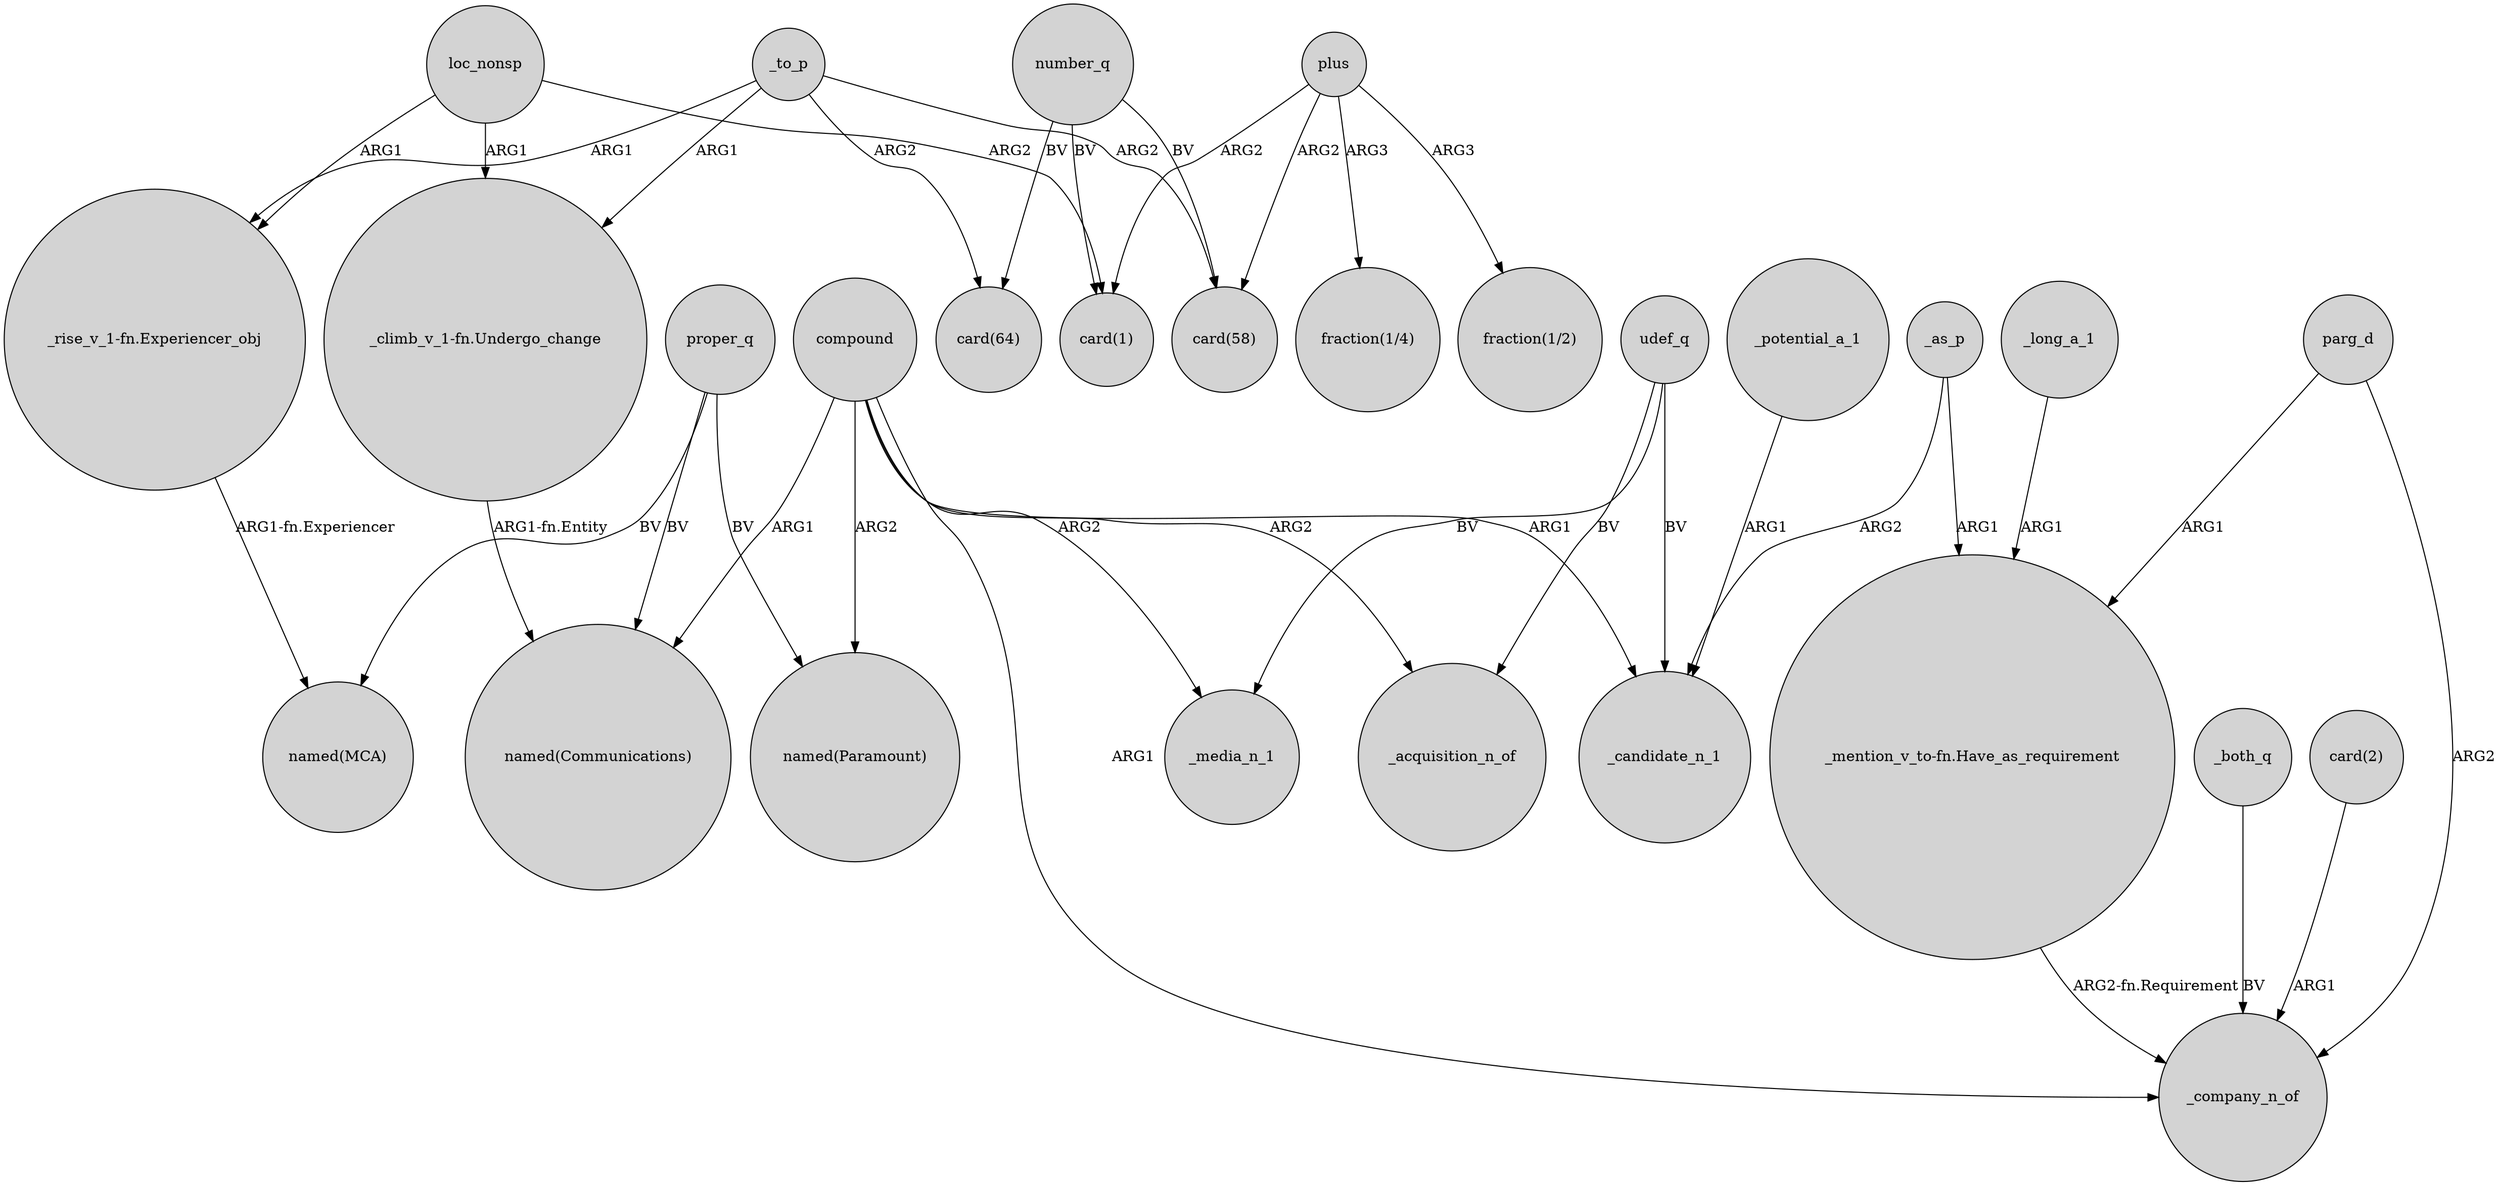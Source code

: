 digraph {
	node [shape=circle style=filled]
	proper_q -> "named(Communications)" [label=BV]
	plus -> "fraction(1/2)" [label=ARG3]
	plus -> "card(58)" [label=ARG2]
	loc_nonsp -> "_rise_v_1-fn.Experiencer_obj" [label=ARG1]
	number_q -> "card(1)" [label=BV]
	_to_p -> "card(58)" [label=ARG2]
	"_rise_v_1-fn.Experiencer_obj" -> "named(MCA)" [label="ARG1-fn.Experiencer"]
	_to_p -> "_climb_v_1-fn.Undergo_change" [label=ARG1]
	compound -> "named(Communications)" [label=ARG1]
	_potential_a_1 -> _candidate_n_1 [label=ARG1]
	compound -> "named(Paramount)" [label=ARG2]
	compound -> _company_n_of [label=ARG1]
	parg_d -> _company_n_of [label=ARG2]
	proper_q -> "named(MCA)" [label=BV]
	loc_nonsp -> "card(1)" [label=ARG2]
	number_q -> "card(58)" [label=BV]
	udef_q -> _media_n_1 [label=BV]
	plus -> "card(1)" [label=ARG2]
	_long_a_1 -> "_mention_v_to-fn.Have_as_requirement" [label=ARG1]
	_both_q -> _company_n_of [label=BV]
	"_mention_v_to-fn.Have_as_requirement" -> _company_n_of [label="ARG2-fn.Requirement"]
	compound -> _candidate_n_1 [label=ARG1]
	loc_nonsp -> "_climb_v_1-fn.Undergo_change" [label=ARG1]
	parg_d -> "_mention_v_to-fn.Have_as_requirement" [label=ARG1]
	udef_q -> _candidate_n_1 [label=BV]
	_as_p -> _candidate_n_1 [label=ARG2]
	compound -> _media_n_1 [label=ARG2]
	plus -> "fraction(1/4)" [label=ARG3]
	_to_p -> "_rise_v_1-fn.Experiencer_obj" [label=ARG1]
	proper_q -> "named(Paramount)" [label=BV]
	"card(2)" -> _company_n_of [label=ARG1]
	"_climb_v_1-fn.Undergo_change" -> "named(Communications)" [label="ARG1-fn.Entity"]
	number_q -> "card(64)" [label=BV]
	compound -> _acquisition_n_of [label=ARG2]
	_to_p -> "card(64)" [label=ARG2]
	_as_p -> "_mention_v_to-fn.Have_as_requirement" [label=ARG1]
	udef_q -> _acquisition_n_of [label=BV]
}
